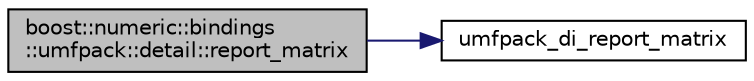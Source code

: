 digraph "boost::numeric::bindings::umfpack::detail::report_matrix"
{
  edge [fontname="Helvetica",fontsize="10",labelfontname="Helvetica",labelfontsize="10"];
  node [fontname="Helvetica",fontsize="10",shape=record];
  rankdir="LR";
  Node96 [label="boost::numeric::bindings\l::umfpack::detail::report_matrix",height=0.2,width=0.4,color="black", fillcolor="grey75", style="filled", fontcolor="black"];
  Node96 -> Node97 [color="midnightblue",fontsize="10",style="solid",fontname="Helvetica"];
  Node97 [label="umfpack_di_report_matrix",height=0.2,width=0.4,color="black", fillcolor="white", style="filled",URL="$dd/d98/3rd_party_2_suite_sparse_2_u_m_f_p_a_c_k_2_include_2umfpack__report__matrix_8h.html#a5649b5d44ac7669509ce5ac35efaef88"];
}
